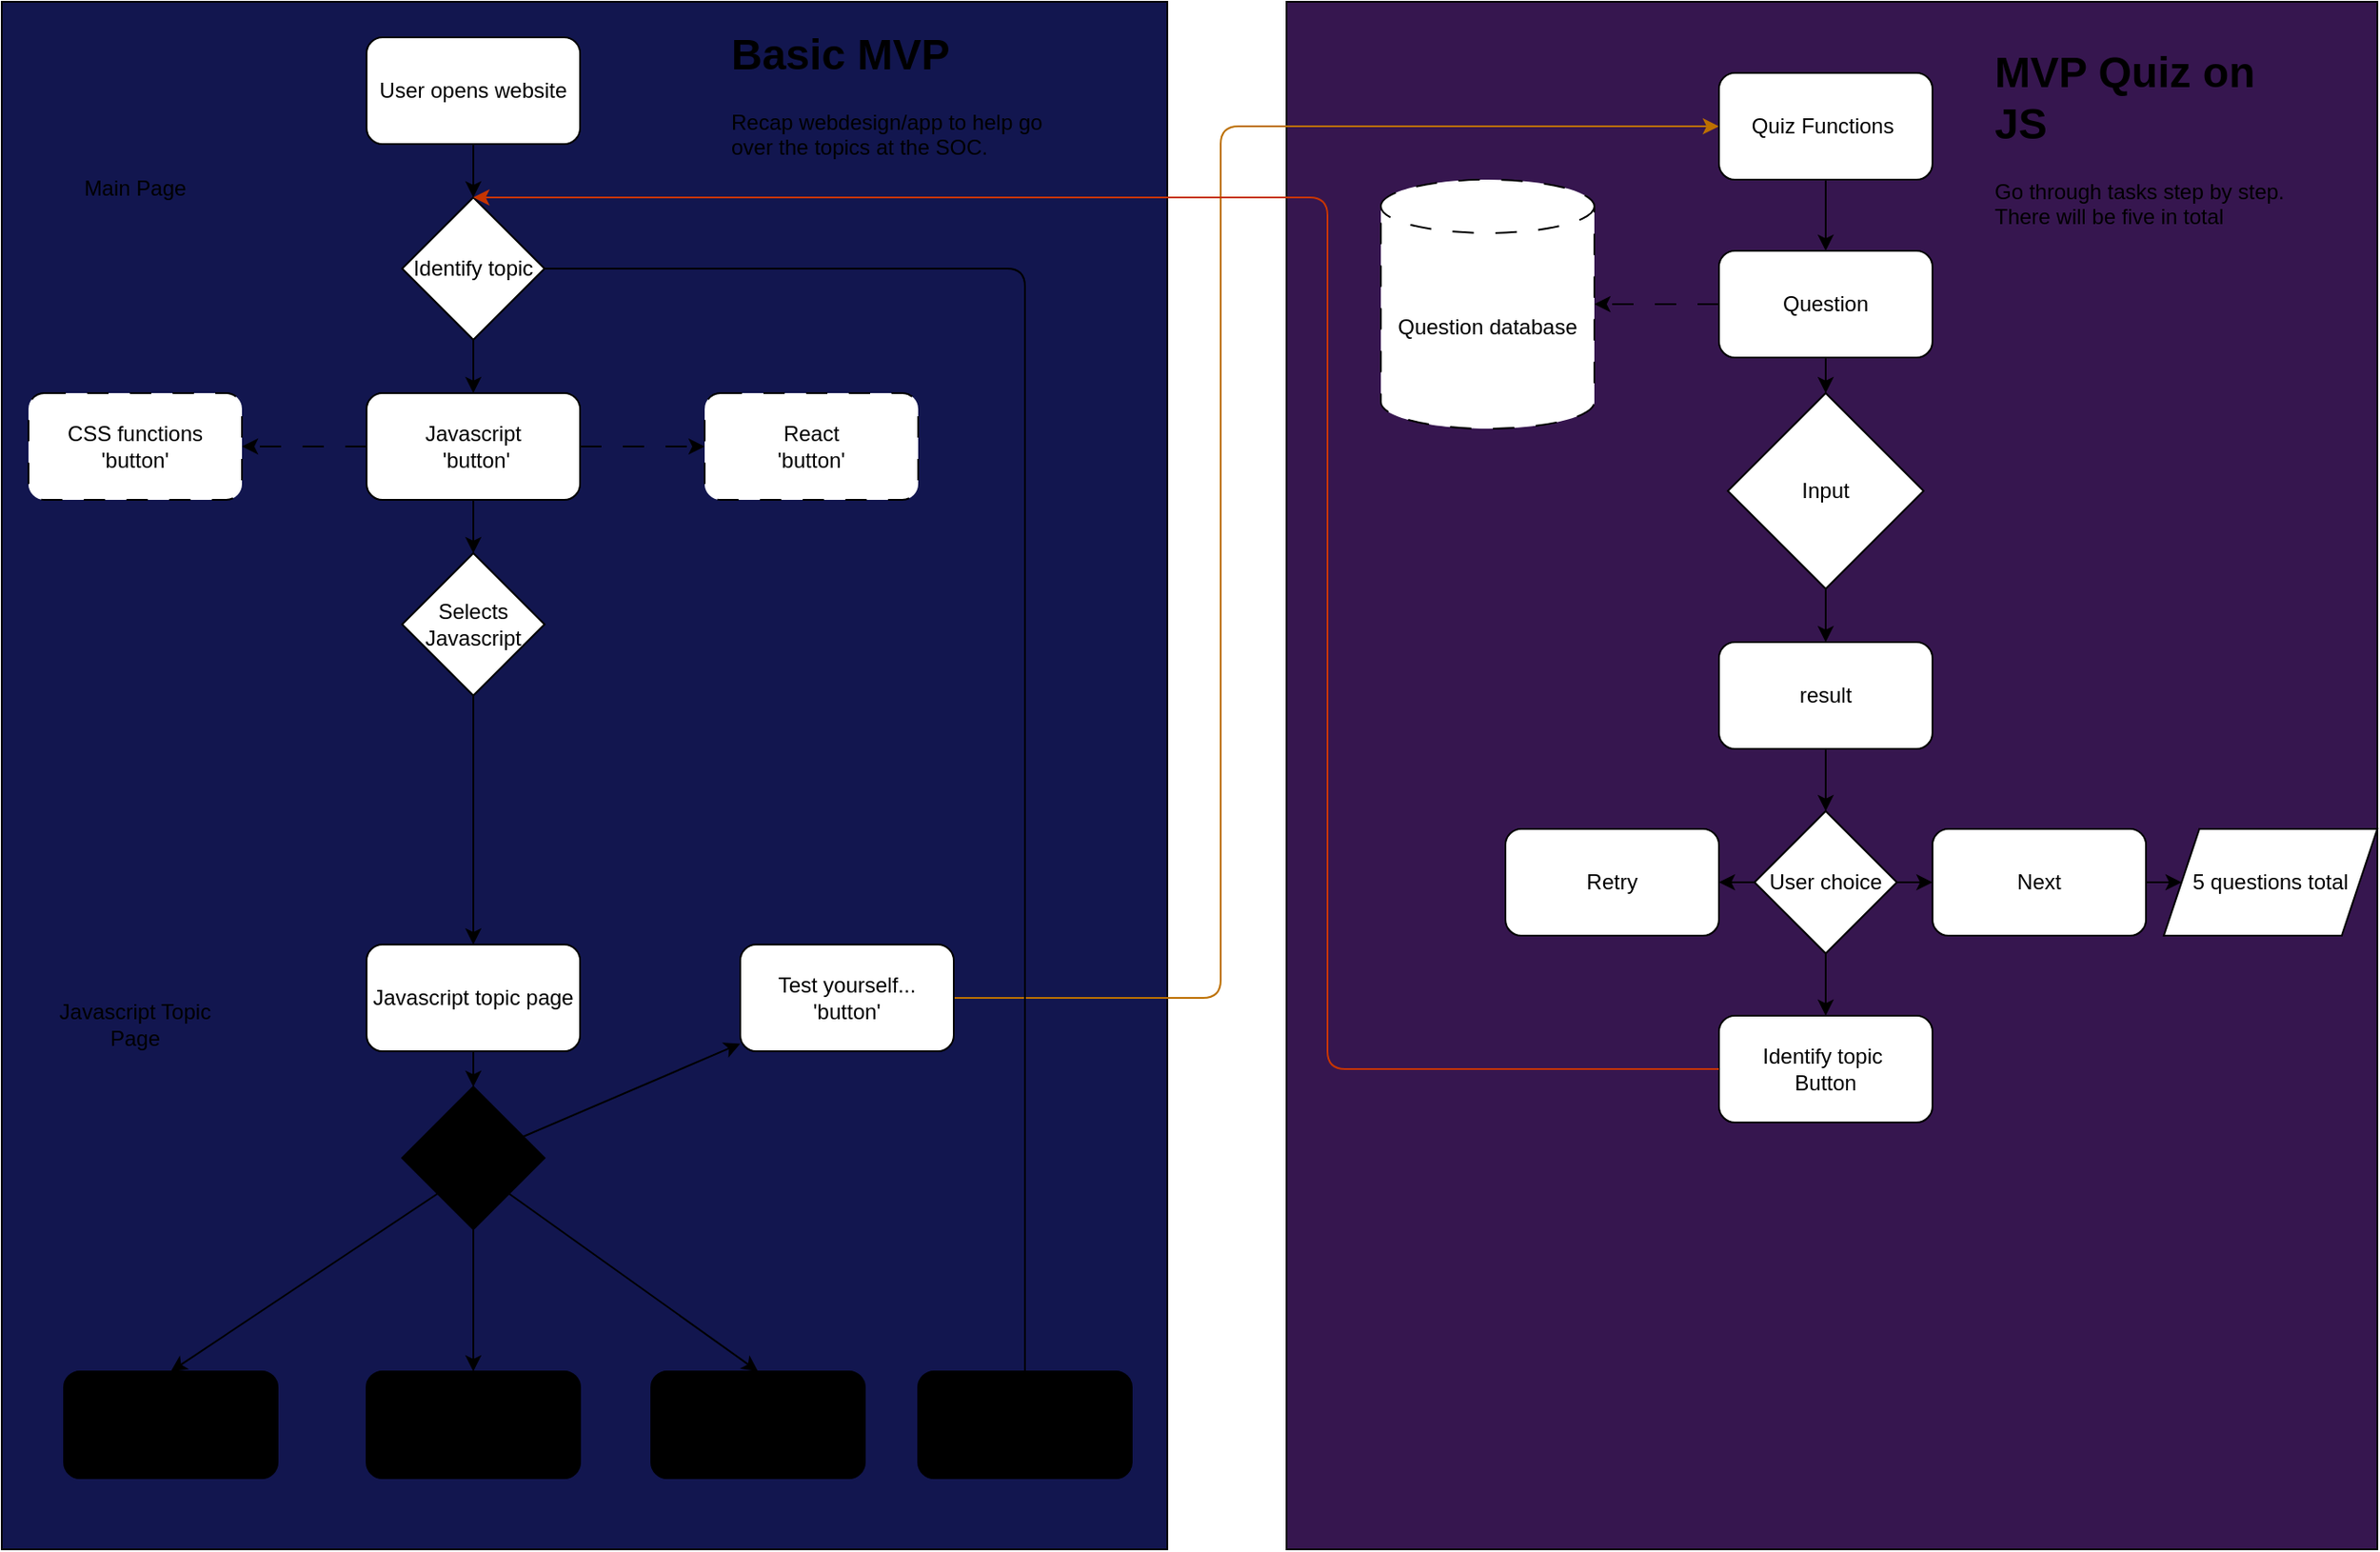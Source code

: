 <mxfile>
    <diagram id="cADXHsG_HM9WdhetI6YW" name="Page-1">
        <mxGraphModel dx="1607" dy="1080" grid="1" gridSize="10" guides="1" tooltips="1" connect="1" arrows="1" fold="1" page="1" pageScale="1" pageWidth="827" pageHeight="1169" math="0" shadow="0">
            <root>
                <mxCell id="0"/>
                <mxCell id="1" parent="0"/>
                <mxCell id="20" value="" style="rounded=0;whiteSpace=wrap;html=1;shadow=0;fillColor=#36164F;movable=0;resizable=0;rotatable=0;deletable=0;editable=0;connectable=0;" parent="1" vertex="1">
                    <mxGeometry x="827" y="30" width="613" height="870" as="geometry"/>
                </mxCell>
                <mxCell id="19" value="" style="rounded=0;whiteSpace=wrap;html=1;shadow=0;fillColor=#12164F;movable=0;resizable=0;rotatable=0;deletable=0;editable=0;connectable=0;" parent="1" vertex="1">
                    <mxGeometry x="105" y="30" width="655" height="870" as="geometry"/>
                </mxCell>
                <mxCell id="8" value="" style="edgeStyle=none;html=1;" parent="1" source="2" target="4" edge="1">
                    <mxGeometry relative="1" as="geometry"/>
                </mxCell>
                <mxCell id="2" value="User opens website" style="rounded=1;whiteSpace=wrap;html=1;" parent="1" vertex="1">
                    <mxGeometry x="310" y="50" width="120" height="60" as="geometry"/>
                </mxCell>
                <mxCell id="9" value="" style="edgeStyle=none;html=1;" parent="1" source="4" target="6" edge="1">
                    <mxGeometry relative="1" as="geometry"/>
                </mxCell>
                <mxCell id="4" value="Identify topic" style="rhombus;whiteSpace=wrap;html=1;" parent="1" vertex="1">
                    <mxGeometry x="330" y="140" width="80" height="80" as="geometry"/>
                </mxCell>
                <mxCell id="5" value="CSS functions&lt;br&gt;'button'" style="rounded=1;whiteSpace=wrap;html=1;shadow=0;dashed=1;dashPattern=12 12;" parent="1" vertex="1">
                    <mxGeometry x="120" y="250" width="120" height="60" as="geometry"/>
                </mxCell>
                <mxCell id="11" value="" style="edgeStyle=none;html=1;" parent="1" source="6" target="10" edge="1">
                    <mxGeometry relative="1" as="geometry"/>
                </mxCell>
                <mxCell id="55" value="" style="edgeStyle=none;html=1;dashed=1;dashPattern=12 12;" edge="1" parent="1" source="6" target="7">
                    <mxGeometry relative="1" as="geometry"/>
                </mxCell>
                <mxCell id="56" value="" style="edgeStyle=none;html=1;dashed=1;dashPattern=12 12;" edge="1" parent="1" source="6" target="5">
                    <mxGeometry relative="1" as="geometry"/>
                </mxCell>
                <mxCell id="6" value="Javascript&lt;br&gt;&amp;nbsp;'button'" style="rounded=1;whiteSpace=wrap;html=1;" parent="1" vertex="1">
                    <mxGeometry x="310" y="250" width="120" height="60" as="geometry"/>
                </mxCell>
                <mxCell id="7" value="React&lt;br&gt;'button'" style="rounded=1;whiteSpace=wrap;html=1;dashed=1;dashPattern=12 12;" parent="1" vertex="1">
                    <mxGeometry x="500" y="250" width="120" height="60" as="geometry"/>
                </mxCell>
                <mxCell id="13" value="" style="edgeStyle=none;html=1;" parent="1" source="10" target="12" edge="1">
                    <mxGeometry relative="1" as="geometry"/>
                </mxCell>
                <mxCell id="10" value="Selects Javascript" style="rhombus;whiteSpace=wrap;html=1;" parent="1" vertex="1">
                    <mxGeometry x="330" y="340" width="80" height="80" as="geometry"/>
                </mxCell>
                <mxCell id="22" value="" style="edgeStyle=none;html=1;" parent="1" source="12" target="21" edge="1">
                    <mxGeometry relative="1" as="geometry"/>
                </mxCell>
                <mxCell id="12" value="Javascript topic page" style="rounded=1;whiteSpace=wrap;html=1;shadow=0;" parent="1" vertex="1">
                    <mxGeometry x="310" y="560" width="120" height="60" as="geometry"/>
                </mxCell>
                <mxCell id="45" style="edgeStyle=none;html=1;exitX=1;exitY=0.5;exitDx=0;exitDy=0;fillColor=#f0a30a;strokeColor=#BD7000;" edge="1" parent="1" source="17" target="44">
                    <mxGeometry relative="1" as="geometry">
                        <mxPoint x="800" y="90" as="targetPoint"/>
                        <Array as="points">
                            <mxPoint x="790" y="590"/>
                            <mxPoint x="790" y="100"/>
                        </Array>
                    </mxGeometry>
                </mxCell>
                <mxCell id="17" value="Test yourself...&lt;br&gt;'button'" style="rounded=1;whiteSpace=wrap;html=1;shadow=0;" parent="1" vertex="1">
                    <mxGeometry x="520" y="560" width="120" height="60" as="geometry"/>
                </mxCell>
                <mxCell id="23" value="" style="edgeStyle=none;html=1;" parent="1" source="21" target="17" edge="1">
                    <mxGeometry relative="1" as="geometry"/>
                </mxCell>
                <mxCell id="34" value="" style="edgeStyle=none;html=1;" parent="1" source="21" target="32" edge="1">
                    <mxGeometry relative="1" as="geometry"/>
                </mxCell>
                <mxCell id="36" style="edgeStyle=none;html=1;exitX=0;exitY=1;exitDx=0;exitDy=0;entryX=0.5;entryY=0;entryDx=0;entryDy=0;" parent="1" source="21" target="31" edge="1">
                    <mxGeometry relative="1" as="geometry"/>
                </mxCell>
                <mxCell id="37" style="edgeStyle=none;html=1;exitX=1;exitY=1;exitDx=0;exitDy=0;entryX=0.5;entryY=0;entryDx=0;entryDy=0;" parent="1" source="21" target="33" edge="1">
                    <mxGeometry relative="1" as="geometry"/>
                </mxCell>
                <mxCell id="21" value="user choice" style="rhombus;whiteSpace=wrap;html=1;shadow=0;fillColor=#000000;" parent="1" vertex="1">
                    <mxGeometry x="330" y="640" width="80" height="80" as="geometry"/>
                </mxCell>
                <mxCell id="28" value="Main Page" style="text;html=1;strokeColor=none;fillColor=none;align=center;verticalAlign=middle;whiteSpace=wrap;rounded=0;shadow=0;" parent="1" vertex="1">
                    <mxGeometry x="150" y="120" width="60" height="30" as="geometry"/>
                </mxCell>
                <mxCell id="30" value="Javascript Topic Page" style="text;html=1;strokeColor=none;fillColor=none;align=center;verticalAlign=middle;whiteSpace=wrap;rounded=0;shadow=0;" parent="1" vertex="1">
                    <mxGeometry x="130" y="580" width="100" height="50" as="geometry"/>
                </mxCell>
                <mxCell id="31" value="Variables&lt;br&gt;'button'" style="rounded=1;whiteSpace=wrap;html=1;shadow=0;fillColor=#000000;" parent="1" vertex="1">
                    <mxGeometry x="140" y="800" width="120" height="60" as="geometry"/>
                </mxCell>
                <mxCell id="32" value="Arrays&lt;br&gt;'button'" style="rounded=1;whiteSpace=wrap;html=1;shadow=0;fillColor=#000000;" parent="1" vertex="1">
                    <mxGeometry x="310" y="800" width="120" height="60" as="geometry"/>
                </mxCell>
                <mxCell id="33" value="Functions&lt;br&gt;'button" style="rounded=1;whiteSpace=wrap;html=1;shadow=0;fillColor=#000000;" parent="1" vertex="1">
                    <mxGeometry x="470" y="800" width="120" height="60" as="geometry"/>
                </mxCell>
                <mxCell id="38" value="Return to Topic button" style="rounded=1;whiteSpace=wrap;html=1;shadow=0;fillColor=#000000;" parent="1" vertex="1">
                    <mxGeometry x="620" y="800" width="120" height="60" as="geometry"/>
                </mxCell>
                <mxCell id="42" value="" style="endArrow=none;html=1;entryX=0.5;entryY=0;entryDx=0;entryDy=0;exitX=1;exitY=0.5;exitDx=0;exitDy=0;" edge="1" parent="1" source="4" target="38">
                    <mxGeometry width="50" height="50" relative="1" as="geometry">
                        <mxPoint x="680" y="580.907" as="sourcePoint"/>
                        <mxPoint x="640" y="760" as="targetPoint"/>
                        <Array as="points">
                            <mxPoint x="680" y="180"/>
                            <mxPoint x="680" y="640"/>
                        </Array>
                    </mxGeometry>
                </mxCell>
                <mxCell id="52" value="" style="edgeStyle=none;html=1;" edge="1" parent="1" source="44" target="48">
                    <mxGeometry relative="1" as="geometry"/>
                </mxCell>
                <mxCell id="44" value="Quiz Functions&amp;nbsp;" style="rounded=1;whiteSpace=wrap;html=1;" vertex="1" parent="1">
                    <mxGeometry x="1070" y="70" width="120" height="60" as="geometry"/>
                </mxCell>
                <mxCell id="46" value="&lt;h1&gt;Basic MVP&lt;/h1&gt;&lt;p&gt;Recap webdesign/app to help go over the topics at the SOC.&lt;/p&gt;" style="text;html=1;strokeColor=none;fillColor=none;spacing=5;spacingTop=-20;whiteSpace=wrap;overflow=hidden;rounded=0;" vertex="1" parent="1">
                    <mxGeometry x="510" y="40" width="190" height="120" as="geometry"/>
                </mxCell>
                <mxCell id="47" value="&lt;h1&gt;MVP Quiz on JS&lt;/h1&gt;&lt;p&gt;Go through tasks step by step. There will be five in total&lt;/p&gt;&lt;p&gt;&lt;br&gt;&lt;/p&gt;" style="text;html=1;strokeColor=none;fillColor=none;spacing=5;spacingTop=-20;whiteSpace=wrap;overflow=hidden;rounded=0;" vertex="1" parent="1">
                    <mxGeometry x="1220" y="50" width="190" height="120" as="geometry"/>
                </mxCell>
                <mxCell id="53" value="" style="edgeStyle=none;html=1;" edge="1" parent="1" source="48">
                    <mxGeometry relative="1" as="geometry">
                        <mxPoint x="1130" y="250" as="targetPoint"/>
                    </mxGeometry>
                </mxCell>
                <mxCell id="58" value="" style="edgeStyle=none;html=1;dashed=1;dashPattern=12 12;" edge="1" parent="1" source="48" target="57">
                    <mxGeometry relative="1" as="geometry"/>
                </mxCell>
                <mxCell id="48" value="Question" style="rounded=1;whiteSpace=wrap;html=1;" vertex="1" parent="1">
                    <mxGeometry x="1070" y="170" width="120" height="60" as="geometry"/>
                </mxCell>
                <mxCell id="63" value="" style="edgeStyle=none;html=1;" edge="1" parent="1" source="49" target="59">
                    <mxGeometry relative="1" as="geometry"/>
                </mxCell>
                <mxCell id="49" value="result" style="rounded=1;whiteSpace=wrap;html=1;" vertex="1" parent="1">
                    <mxGeometry x="1070" y="390" width="120" height="60" as="geometry"/>
                </mxCell>
                <mxCell id="54" value="" style="edgeStyle=none;html=1;exitX=0.5;exitY=1;exitDx=0;exitDy=0;" edge="1" parent="1" source="62" target="49">
                    <mxGeometry relative="1" as="geometry">
                        <mxPoint x="1130" y="370" as="sourcePoint"/>
                    </mxGeometry>
                </mxCell>
                <mxCell id="57" value="Question database" style="shape=cylinder3;whiteSpace=wrap;html=1;boundedLbl=1;backgroundOutline=1;size=15;dashed=1;dashPattern=12 12;" vertex="1" parent="1">
                    <mxGeometry x="880" y="130" width="120" height="140" as="geometry"/>
                </mxCell>
                <mxCell id="64" value="" style="edgeStyle=none;html=1;" edge="1" parent="1" source="59" target="60">
                    <mxGeometry relative="1" as="geometry"/>
                </mxCell>
                <mxCell id="65" value="" style="edgeStyle=none;html=1;" edge="1" parent="1" source="59" target="61">
                    <mxGeometry relative="1" as="geometry"/>
                </mxCell>
                <mxCell id="69" value="" style="edgeStyle=none;html=1;" edge="1" parent="1" source="59" target="68">
                    <mxGeometry relative="1" as="geometry"/>
                </mxCell>
                <mxCell id="59" value="User choice" style="rhombus;whiteSpace=wrap;html=1;" vertex="1" parent="1">
                    <mxGeometry x="1090" y="485" width="80" height="80" as="geometry"/>
                </mxCell>
                <mxCell id="60" value="Retry" style="rounded=1;whiteSpace=wrap;html=1;" vertex="1" parent="1">
                    <mxGeometry x="950" y="495" width="120" height="60" as="geometry"/>
                </mxCell>
                <mxCell id="67" style="edgeStyle=none;html=1;exitX=1;exitY=0.5;exitDx=0;exitDy=0;entryX=0;entryY=0.5;entryDx=0;entryDy=0;" edge="1" parent="1" source="61" target="66">
                    <mxGeometry relative="1" as="geometry"/>
                </mxCell>
                <mxCell id="61" value="Next" style="rounded=1;whiteSpace=wrap;html=1;" vertex="1" parent="1">
                    <mxGeometry x="1190" y="495" width="120" height="60" as="geometry"/>
                </mxCell>
                <mxCell id="62" value="Input" style="rhombus;whiteSpace=wrap;html=1;" vertex="1" parent="1">
                    <mxGeometry x="1075" y="250" width="110" height="110" as="geometry"/>
                </mxCell>
                <mxCell id="66" value="5 questions total" style="shape=parallelogram;perimeter=parallelogramPerimeter;whiteSpace=wrap;html=1;fixedSize=1;" vertex="1" parent="1">
                    <mxGeometry x="1320" y="495" width="120" height="60" as="geometry"/>
                </mxCell>
                <mxCell id="68" value="Identify topic&amp;nbsp;&lt;br&gt;Button" style="rounded=1;whiteSpace=wrap;html=1;" vertex="1" parent="1">
                    <mxGeometry x="1070" y="600" width="120" height="60" as="geometry"/>
                </mxCell>
                <mxCell id="72" value="" style="endArrow=classic;html=1;entryX=0.5;entryY=0;entryDx=0;entryDy=0;fillColor=#fa6800;strokeColor=#C73500;exitX=0;exitY=0.5;exitDx=0;exitDy=0;" edge="1" parent="1" source="68" target="4">
                    <mxGeometry width="50" height="50" relative="1" as="geometry">
                        <mxPoint x="840" y="810" as="sourcePoint"/>
                        <mxPoint x="900" y="480" as="targetPoint"/>
                        <Array as="points">
                            <mxPoint x="850" y="630"/>
                            <mxPoint x="850" y="140"/>
                        </Array>
                    </mxGeometry>
                </mxCell>
            </root>
        </mxGraphModel>
    </diagram>
</mxfile>